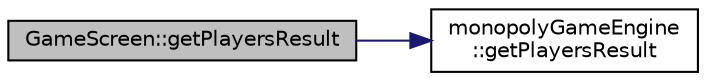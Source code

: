 digraph "GameScreen::getPlayersResult"
{
 // LATEX_PDF_SIZE
  edge [fontname="Helvetica",fontsize="10",labelfontname="Helvetica",labelfontsize="10"];
  node [fontname="Helvetica",fontsize="10",shape=record];
  rankdir="LR";
  Node1 [label="GameScreen::getPlayersResult",height=0.2,width=0.4,color="black", fillcolor="grey75", style="filled", fontcolor="black",tooltip=" "];
  Node1 -> Node2 [color="midnightblue",fontsize="10",style="solid",fontname="Helvetica"];
  Node2 [label="monopolyGameEngine\l::getPlayersResult",height=0.2,width=0.4,color="black", fillcolor="white", style="filled",URL="$classmonopoly_game_engine.html#ade2307b4ac8c360c2934853a8b5bd3c0",tooltip=" "];
}
